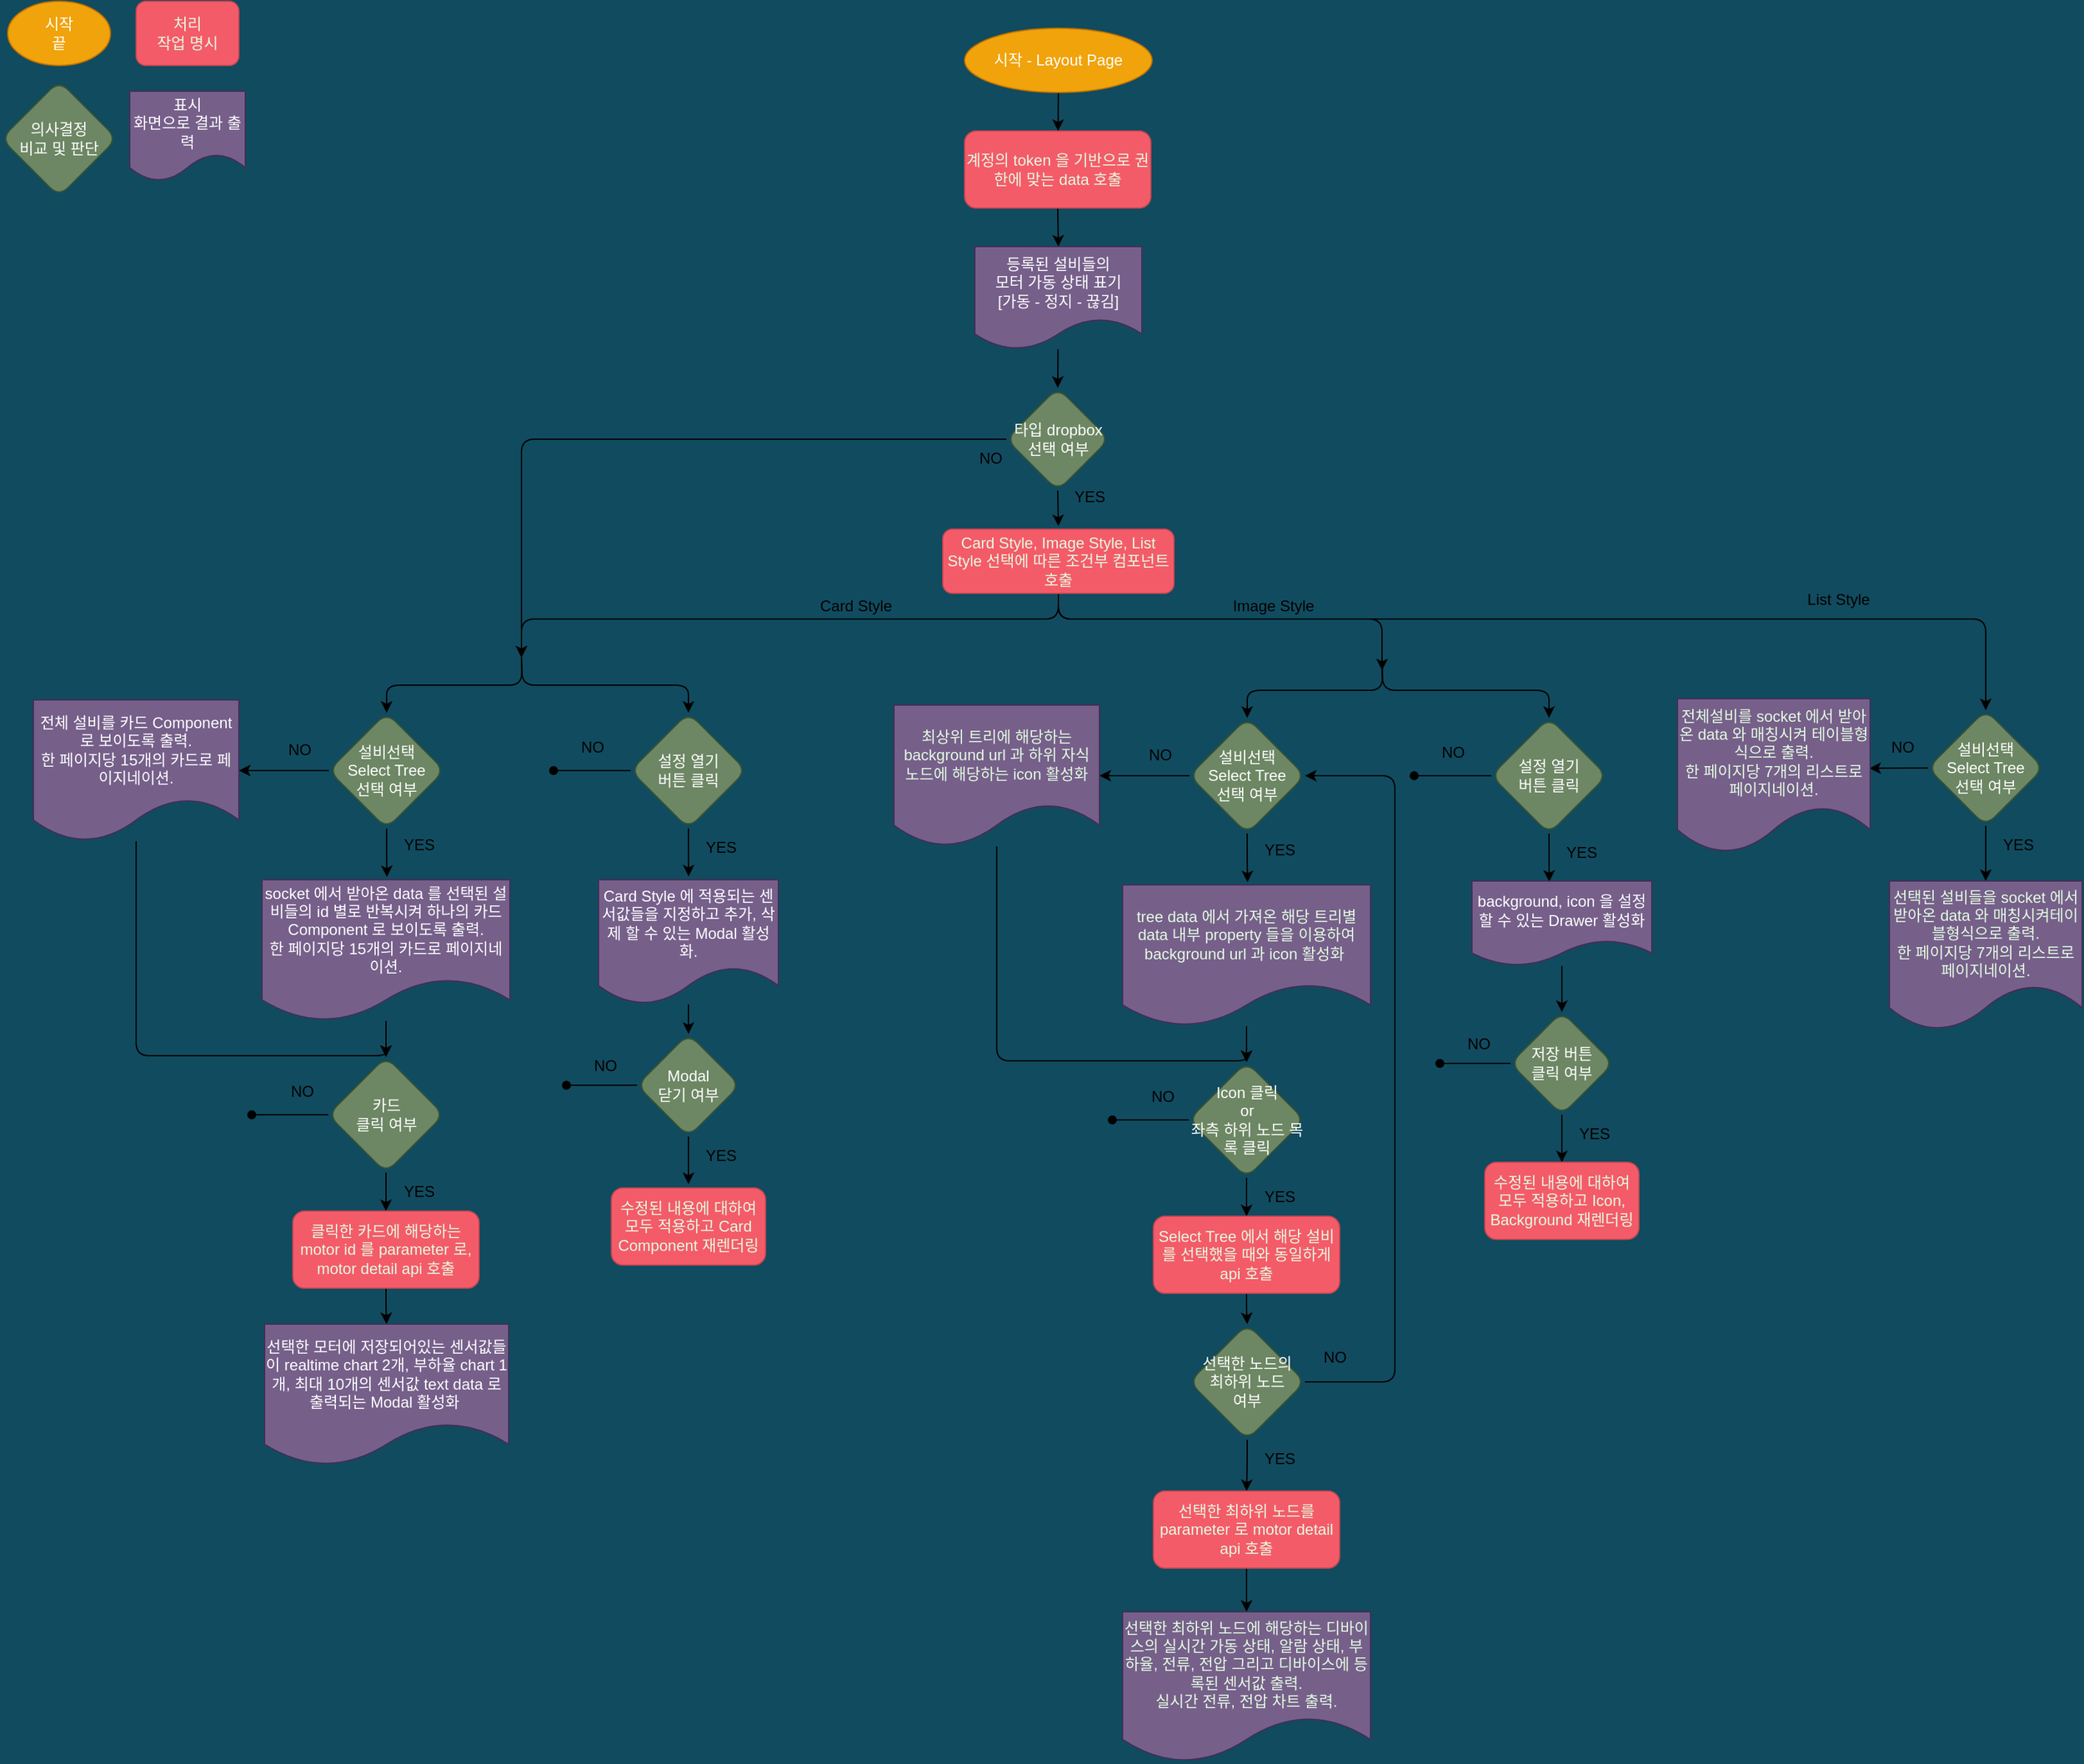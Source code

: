 <mxfile>
    <diagram id="Xwy4MLogNIPWX0uJKcdW" name="페이지-1">
        <mxGraphModel dx="2432" dy="1037" grid="1" gridSize="10" guides="1" tooltips="1" connect="1" arrows="1" fold="1" page="1" pageScale="1" pageWidth="827" pageHeight="1169" background="#114B5F" math="0" shadow="0">
            <root>
                <mxCell id="0"/>
                <mxCell id="1" parent="0"/>
                <mxCell id="2" value="&lt;font style=&quot;font-size: 12px;&quot;&gt;의사결정&lt;br&gt;비교 및 판단&lt;/font&gt;" style="rhombus;whiteSpace=wrap;html=1;fillColor=#6d8764;strokeColor=#3A5431;fontColor=#ffffff;rounded=1;glass=0;strokeWidth=1;shadow=0;" parent="1" vertex="1">
                    <mxGeometry x="5" y="71" width="90" height="90" as="geometry"/>
                </mxCell>
                <mxCell id="129" style="edgeStyle=none;html=1;exitX=0.5;exitY=1;exitDx=0;exitDy=0;entryX=0.5;entryY=0;entryDx=0;entryDy=0;" parent="1" source="9" target="127" edge="1">
                    <mxGeometry relative="1" as="geometry"/>
                </mxCell>
                <mxCell id="9" value="계정의 token 을 기반으로 권한에 맞는 data 호출" style="whiteSpace=wrap;html=1;fillColor=#F45B69;strokeColor=#C34651;fontColor=#E4FDE1;rounded=1;glass=0;strokeWidth=1;shadow=0;" parent="1" vertex="1">
                    <mxGeometry x="755" y="110" width="145" height="60" as="geometry"/>
                </mxCell>
                <mxCell id="22" style="edgeStyle=none;html=1;exitX=0.5;exitY=1;exitDx=0;exitDy=0;" parent="1" source="23" target="9" edge="1">
                    <mxGeometry relative="1" as="geometry"/>
                </mxCell>
                <mxCell id="23" value="&lt;font color=&quot;#ffffff&quot;&gt;시작 - Layout Page&lt;/font&gt;" style="ellipse;whiteSpace=wrap;html=1;fillStyle=auto;fillColor=#f0a30a;fontColor=#000000;strokeColor=#BD7000;" parent="1" vertex="1">
                    <mxGeometry x="755" y="30" width="146" height="50" as="geometry"/>
                </mxCell>
                <mxCell id="36" value="표시&lt;br&gt;화면으로 결과 출력" style="shape=document;whiteSpace=wrap;html=1;boundedLbl=1;fillColor=#76608a;strokeColor=#432D57;fontColor=#ffffff;rounded=1;glass=0;strokeWidth=1;shadow=0;" parent="1" vertex="1">
                    <mxGeometry x="105" y="79" width="90" height="70" as="geometry"/>
                </mxCell>
                <mxCell id="37" value="처리&lt;br&gt;작업 명시" style="whiteSpace=wrap;html=1;fillColor=#F45B69;strokeColor=#C34651;fontColor=#E4FDE1;rounded=1;glass=0;strokeWidth=1;shadow=0;" parent="1" vertex="1">
                    <mxGeometry x="110" y="9" width="80" height="50" as="geometry"/>
                </mxCell>
                <mxCell id="38" value="&lt;font color=&quot;#ffffff&quot;&gt;시작&lt;br&gt;끝&lt;/font&gt;" style="ellipse;whiteSpace=wrap;html=1;fillStyle=auto;fillColor=#f0a30a;fontColor=#000000;strokeColor=#BD7000;" parent="1" vertex="1">
                    <mxGeometry x="10" y="9" width="80" height="50" as="geometry"/>
                </mxCell>
                <mxCell id="132" style="edgeStyle=none;html=1;exitX=0.5;exitY=1;exitDx=0;exitDy=0;entryX=0.5;entryY=-0.047;entryDx=0;entryDy=0;entryPerimeter=0;" parent="1" source="111" target="122" edge="1">
                    <mxGeometry relative="1" as="geometry"/>
                </mxCell>
                <mxCell id="133" style="edgeStyle=orthogonalEdgeStyle;html=1;exitX=0;exitY=0.5;exitDx=0;exitDy=0;" parent="1" source="111" edge="1">
                    <mxGeometry relative="1" as="geometry">
                        <mxPoint x="410" y="520" as="targetPoint"/>
                        <Array as="points">
                            <mxPoint x="410" y="350"/>
                        </Array>
                    </mxGeometry>
                </mxCell>
                <mxCell id="111" value="타입 dropbox&lt;br&gt;선택 여부" style="rhombus;whiteSpace=wrap;html=1;fillColor=#6d8764;strokeColor=#3A5431;fontColor=#ffffff;rounded=1;glass=0;strokeWidth=1;shadow=0;" parent="1" vertex="1">
                    <mxGeometry x="787.5" y="310" width="80" height="80" as="geometry"/>
                </mxCell>
                <mxCell id="116" value="NO" style="text;html=1;align=center;verticalAlign=middle;resizable=0;points=[];autosize=1;strokeColor=none;fillColor=none;" parent="1" vertex="1">
                    <mxGeometry x="755" y="350" width="40" height="30" as="geometry"/>
                </mxCell>
                <mxCell id="117" value="YES" style="text;html=1;align=center;verticalAlign=middle;resizable=0;points=[];autosize=1;strokeColor=none;fillColor=none;" parent="1" vertex="1">
                    <mxGeometry x="827" y="380" width="50" height="30" as="geometry"/>
                </mxCell>
                <mxCell id="124" style="edgeStyle=orthogonalEdgeStyle;html=1;exitX=0.5;exitY=1;exitDx=0;exitDy=0;" parent="1" source="122" edge="1">
                    <mxGeometry relative="1" as="geometry">
                        <mxPoint x="410" y="520" as="targetPoint"/>
                        <Array as="points">
                            <mxPoint x="828" y="490"/>
                            <mxPoint x="410" y="490"/>
                        </Array>
                    </mxGeometry>
                </mxCell>
                <mxCell id="126" style="edgeStyle=orthogonalEdgeStyle;html=1;exitX=0.5;exitY=1;exitDx=0;exitDy=0;entryX=0.5;entryY=0;entryDx=0;entryDy=0;" parent="1" source="122" target="233" edge="1">
                    <mxGeometry relative="1" as="geometry">
                        <Array as="points">
                            <mxPoint x="828" y="490"/>
                            <mxPoint x="1550" y="490"/>
                        </Array>
                        <mxPoint x="1550" y="563" as="targetPoint"/>
                    </mxGeometry>
                </mxCell>
                <mxCell id="217" style="edgeStyle=orthogonalEdgeStyle;html=1;exitX=0.5;exitY=1;exitDx=0;exitDy=0;" parent="1" source="122" edge="1">
                    <mxGeometry relative="1" as="geometry">
                        <mxPoint x="1080" y="530" as="targetPoint"/>
                        <Array as="points">
                            <mxPoint x="828" y="490"/>
                            <mxPoint x="1080" y="490"/>
                        </Array>
                    </mxGeometry>
                </mxCell>
                <mxCell id="122" value="Card Style, Image Style, List Style 선택에 따른 조건부 컴포넌트 호출" style="whiteSpace=wrap;html=1;fillColor=#F45B69;strokeColor=#C34651;fontColor=#E4FDE1;rounded=1;glass=0;strokeWidth=1;shadow=0;" parent="1" vertex="1">
                    <mxGeometry x="738" y="420" width="180" height="50" as="geometry"/>
                </mxCell>
                <mxCell id="131" style="edgeStyle=none;html=1;entryX=0.5;entryY=0;entryDx=0;entryDy=0;" parent="1" source="127" target="111" edge="1">
                    <mxGeometry relative="1" as="geometry"/>
                </mxCell>
                <mxCell id="127" value="등록된 설비들의&lt;br&gt;모터 가동 상태 표기&lt;br&gt;[가동 - 정지 - 끊김]" style="shape=document;whiteSpace=wrap;html=1;boundedLbl=1;fillColor=#76608a;strokeColor=#432D57;fontColor=#ffffff;rounded=1;glass=0;strokeWidth=1;shadow=0;" parent="1" vertex="1">
                    <mxGeometry x="763" y="200" width="130" height="80" as="geometry"/>
                </mxCell>
                <mxCell id="145" style="edgeStyle=none;html=1;exitX=0;exitY=0.5;exitDx=0;exitDy=0;entryX=1;entryY=0.5;entryDx=0;entryDy=0;" parent="1" source="128" target="144" edge="1">
                    <mxGeometry relative="1" as="geometry"/>
                </mxCell>
                <mxCell id="177" style="edgeStyle=orthogonalEdgeStyle;html=1;exitX=0.5;exitY=0;exitDx=0;exitDy=0;endArrow=none;endFill=0;elbow=vertical;startArrow=classic;startFill=1;" parent="1" source="128" edge="1">
                    <mxGeometry relative="1" as="geometry">
                        <mxPoint x="410" y="519" as="targetPoint"/>
                    </mxGeometry>
                </mxCell>
                <mxCell id="179" style="edgeStyle=orthogonalEdgeStyle;html=1;exitX=0.5;exitY=1;exitDx=0;exitDy=0;entryX=0.504;entryY=-0.019;entryDx=0;entryDy=0;entryPerimeter=0;startArrow=none;startFill=0;endArrow=classic;endFill=1;elbow=vertical;" parent="1" source="128" target="140" edge="1">
                    <mxGeometry relative="1" as="geometry"/>
                </mxCell>
                <mxCell id="128" value="설비선택&lt;br&gt;Select Tree&lt;br&gt;선택 여부" style="rhombus;whiteSpace=wrap;html=1;fillColor=#6d8764;strokeColor=#3A5431;fontColor=#ffffff;rounded=1;glass=0;strokeWidth=1;shadow=0;" parent="1" vertex="1">
                    <mxGeometry x="260" y="563" width="90" height="90" as="geometry"/>
                </mxCell>
                <mxCell id="137" value="NO" style="text;html=1;align=center;verticalAlign=middle;resizable=0;points=[];autosize=1;strokeColor=none;fillColor=none;" parent="1" vertex="1">
                    <mxGeometry x="217" y="577" width="40" height="30" as="geometry"/>
                </mxCell>
                <mxCell id="138" value="YES" style="text;html=1;align=center;verticalAlign=middle;resizable=0;points=[];autosize=1;strokeColor=none;fillColor=none;" parent="1" vertex="1">
                    <mxGeometry x="305" y="651" width="50" height="30" as="geometry"/>
                </mxCell>
                <mxCell id="147" style="edgeStyle=none;html=1;entryX=0.5;entryY=0;entryDx=0;entryDy=0;" parent="1" source="140" target="146" edge="1">
                    <mxGeometry relative="1" as="geometry"/>
                </mxCell>
                <mxCell id="140" value="socket 에서 받아온 data 를 선택된 설비들의 id 별로 반복시켜 하나의 카드 Component 로 보이도록 출력.&lt;br&gt;한 페이지당 15개의 카드로 페이지네이션." style="shape=document;whiteSpace=wrap;html=1;boundedLbl=1;fillColor=#76608a;strokeColor=#432D57;fontColor=#ffffff;rounded=1;glass=0;strokeWidth=1;shadow=0;" parent="1" vertex="1">
                    <mxGeometry x="208" y="693" width="193" height="110" as="geometry"/>
                </mxCell>
                <mxCell id="141" value="Card Style" style="text;html=1;align=center;verticalAlign=middle;resizable=0;points=[];autosize=1;strokeColor=none;fillColor=none;" parent="1" vertex="1">
                    <mxGeometry x="630" y="465" width="80" height="30" as="geometry"/>
                </mxCell>
                <mxCell id="142" value="Image Style" style="text;html=1;align=center;verticalAlign=middle;resizable=0;points=[];autosize=1;strokeColor=none;fillColor=none;" parent="1" vertex="1">
                    <mxGeometry x="950" y="465" width="90" height="30" as="geometry"/>
                </mxCell>
                <mxCell id="143" value="List Style" style="text;html=1;align=center;verticalAlign=middle;resizable=0;points=[];autosize=1;strokeColor=none;fillColor=none;" parent="1" vertex="1">
                    <mxGeometry x="1400" y="460" width="70" height="30" as="geometry"/>
                </mxCell>
                <mxCell id="149" style="edgeStyle=orthogonalEdgeStyle;html=1;entryX=0.5;entryY=0;entryDx=0;entryDy=0;" parent="1" source="144" target="146" edge="1">
                    <mxGeometry relative="1" as="geometry">
                        <Array as="points">
                            <mxPoint x="110" y="830"/>
                            <mxPoint x="304" y="830"/>
                        </Array>
                    </mxGeometry>
                </mxCell>
                <mxCell id="144" value="전체 설비를 카드 Component 로 보이도록 출력.&lt;br&gt;한 페이지당 15개의 카드로 페이지네이션." style="shape=document;whiteSpace=wrap;html=1;boundedLbl=1;fillColor=#76608a;strokeColor=#432D57;fontColor=#ffffff;rounded=1;glass=0;strokeWidth=1;shadow=0;" parent="1" vertex="1">
                    <mxGeometry x="30" y="553" width="160" height="110" as="geometry"/>
                </mxCell>
                <mxCell id="150" style="edgeStyle=orthogonalEdgeStyle;html=1;endArrow=oval;endFill=1;" parent="1" source="146" edge="1">
                    <mxGeometry relative="1" as="geometry">
                        <mxPoint x="200" y="876" as="targetPoint"/>
                    </mxGeometry>
                </mxCell>
                <mxCell id="182" style="edgeStyle=orthogonalEdgeStyle;html=1;exitX=0.5;exitY=1;exitDx=0;exitDy=0;entryX=0.5;entryY=0;entryDx=0;entryDy=0;startArrow=none;startFill=0;endArrow=classic;endFill=1;elbow=vertical;" parent="1" source="146" target="154" edge="1">
                    <mxGeometry relative="1" as="geometry"/>
                </mxCell>
                <mxCell id="146" value="카드&lt;br&gt;클릭 여부" style="rhombus;whiteSpace=wrap;html=1;fillColor=#6d8764;strokeColor=#3A5431;fontColor=#ffffff;rounded=1;glass=0;strokeWidth=1;shadow=0;" parent="1" vertex="1">
                    <mxGeometry x="259.5" y="831" width="90" height="90" as="geometry"/>
                </mxCell>
                <mxCell id="151" value="NO" style="text;html=1;align=center;verticalAlign=middle;resizable=0;points=[];autosize=1;strokeColor=none;fillColor=none;" parent="1" vertex="1">
                    <mxGeometry x="219" y="843" width="40" height="30" as="geometry"/>
                </mxCell>
                <mxCell id="153" value="YES" style="text;html=1;align=center;verticalAlign=middle;resizable=0;points=[];autosize=1;strokeColor=none;fillColor=none;" parent="1" vertex="1">
                    <mxGeometry x="305" y="921" width="50" height="30" as="geometry"/>
                </mxCell>
                <mxCell id="157" value="" style="edgeStyle=orthogonalEdgeStyle;html=1;endArrow=classic;endFill=1;" parent="1" source="154" target="156" edge="1">
                    <mxGeometry relative="1" as="geometry"/>
                </mxCell>
                <mxCell id="154" value="클릭한 카드에 해당하는 motor id 를 parameter 로, motor detail api 호출" style="whiteSpace=wrap;html=1;fillColor=#F45B69;strokeColor=#C34651;fontColor=#E4FDE1;rounded=1;glass=0;strokeWidth=1;shadow=0;" parent="1" vertex="1">
                    <mxGeometry x="232" y="951" width="145" height="60" as="geometry"/>
                </mxCell>
                <mxCell id="156" value="선택한 모터에 저장되어있는 센서값들이 realtime chart 2개, 부하율 chart 1개, 최대 10개의 센서값 text data 로 출력되는 Modal 활성화&amp;nbsp;" style="shape=document;whiteSpace=wrap;html=1;boundedLbl=1;fillColor=#76608a;strokeColor=#432D57;fontColor=#ffffff;rounded=1;glass=0;strokeWidth=1;shadow=0;" parent="1" vertex="1">
                    <mxGeometry x="210" y="1039" width="190" height="110" as="geometry"/>
                </mxCell>
                <mxCell id="162" style="edgeStyle=orthogonalEdgeStyle;html=1;exitX=0;exitY=0.5;exitDx=0;exitDy=0;endArrow=oval;endFill=1;" parent="1" source="158" edge="1">
                    <mxGeometry relative="1" as="geometry">
                        <mxPoint x="435" y="608" as="targetPoint"/>
                        <Array as="points">
                            <mxPoint x="465" y="608"/>
                            <mxPoint x="465" y="608"/>
                        </Array>
                    </mxGeometry>
                </mxCell>
                <mxCell id="164" style="edgeStyle=orthogonalEdgeStyle;html=1;exitX=0.5;exitY=1;exitDx=0;exitDy=0;endArrow=classic;endFill=1;entryX=0.501;entryY=-0.027;entryDx=0;entryDy=0;entryPerimeter=0;" parent="1" source="158" target="163" edge="1">
                    <mxGeometry relative="1" as="geometry">
                        <mxPoint x="540" y="690" as="targetPoint"/>
                        <Array as="points"/>
                    </mxGeometry>
                </mxCell>
                <mxCell id="176" style="edgeStyle=orthogonalEdgeStyle;html=1;exitX=0.5;exitY=0;exitDx=0;exitDy=0;endArrow=none;endFill=0;elbow=vertical;startArrow=classic;startFill=1;" parent="1" source="158" edge="1">
                    <mxGeometry relative="1" as="geometry">
                        <mxPoint x="410" y="519" as="targetPoint"/>
                    </mxGeometry>
                </mxCell>
                <mxCell id="158" value="설정 열기&lt;br&gt;버튼 클릭" style="rhombus;whiteSpace=wrap;html=1;fillColor=#6d8764;strokeColor=#3A5431;fontColor=#ffffff;rounded=1;glass=0;strokeWidth=1;shadow=0;" parent="1" vertex="1">
                    <mxGeometry x="495" y="563" width="90" height="90" as="geometry"/>
                </mxCell>
                <mxCell id="160" value="NO" style="text;html=1;align=center;verticalAlign=middle;resizable=0;points=[];autosize=1;strokeColor=none;fillColor=none;" parent="1" vertex="1">
                    <mxGeometry x="444.5" y="575" width="40" height="30" as="geometry"/>
                </mxCell>
                <mxCell id="181" style="edgeStyle=orthogonalEdgeStyle;html=1;entryX=0.5;entryY=0;entryDx=0;entryDy=0;startArrow=none;startFill=0;endArrow=classic;endFill=1;elbow=vertical;" parent="1" source="163" target="166" edge="1">
                    <mxGeometry relative="1" as="geometry"/>
                </mxCell>
                <mxCell id="163" value="Card Style 에 적용되는 센서값들을 지정하고 추가, 삭제 할 수 있는 Modal 활성화." style="shape=document;whiteSpace=wrap;html=1;boundedLbl=1;fillColor=#76608a;strokeColor=#432D57;fontColor=#ffffff;rounded=1;glass=0;strokeWidth=1;shadow=0;" parent="1" vertex="1">
                    <mxGeometry x="470" y="693" width="140" height="97" as="geometry"/>
                </mxCell>
                <mxCell id="165" value="YES" style="text;html=1;align=center;verticalAlign=middle;resizable=0;points=[];autosize=1;strokeColor=none;fillColor=none;" parent="1" vertex="1">
                    <mxGeometry x="540" y="653" width="50" height="30" as="geometry"/>
                </mxCell>
                <mxCell id="168" style="edgeStyle=orthogonalEdgeStyle;html=1;exitX=0;exitY=0.5;exitDx=0;exitDy=0;endArrow=oval;endFill=1;" parent="1" source="166" edge="1">
                    <mxGeometry relative="1" as="geometry">
                        <mxPoint x="445" y="853" as="targetPoint"/>
                    </mxGeometry>
                </mxCell>
                <mxCell id="171" value="" style="edgeStyle=orthogonalEdgeStyle;html=1;endArrow=classic;endFill=1;" parent="1" source="166" edge="1">
                    <mxGeometry relative="1" as="geometry">
                        <mxPoint x="540" y="930" as="targetPoint"/>
                    </mxGeometry>
                </mxCell>
                <mxCell id="166" value="Modal&lt;br&gt;닫기 여부" style="rhombus;whiteSpace=wrap;html=1;fillColor=#6d8764;strokeColor=#3A5431;fontColor=#ffffff;rounded=1;glass=0;strokeWidth=1;shadow=0;" parent="1" vertex="1">
                    <mxGeometry x="500" y="813" width="80" height="80" as="geometry"/>
                </mxCell>
                <mxCell id="169" value="NO" style="text;html=1;align=center;verticalAlign=middle;resizable=0;points=[];autosize=1;strokeColor=none;fillColor=none;" parent="1" vertex="1">
                    <mxGeometry x="455" y="823" width="40" height="30" as="geometry"/>
                </mxCell>
                <mxCell id="170" value="수정된 내용에 대하여 모두 적용하고 Card Component 재렌더링" style="whiteSpace=wrap;html=1;fillColor=#F45B69;strokeColor=#C34651;fontColor=#E4FDE1;rounded=1;glass=0;strokeWidth=1;shadow=0;" parent="1" vertex="1">
                    <mxGeometry x="480" y="933" width="120" height="60" as="geometry"/>
                </mxCell>
                <mxCell id="172" value="YES" style="text;html=1;align=center;verticalAlign=middle;resizable=0;points=[];autosize=1;strokeColor=none;fillColor=none;" parent="1" vertex="1">
                    <mxGeometry x="540" y="893" width="50" height="30" as="geometry"/>
                </mxCell>
                <mxCell id="183" style="edgeStyle=none;html=1;exitX=0;exitY=0.5;exitDx=0;exitDy=0;entryX=1;entryY=0.5;entryDx=0;entryDy=0;" parent="1" source="186" target="192" edge="1">
                    <mxGeometry relative="1" as="geometry"/>
                </mxCell>
                <mxCell id="184" style="edgeStyle=orthogonalEdgeStyle;html=1;exitX=0.5;exitY=0;exitDx=0;exitDy=0;endArrow=none;endFill=0;elbow=vertical;startArrow=classic;startFill=1;" parent="1" source="186" edge="1">
                    <mxGeometry relative="1" as="geometry">
                        <mxPoint x="1080" y="523" as="targetPoint"/>
                    </mxGeometry>
                </mxCell>
                <mxCell id="185" style="edgeStyle=orthogonalEdgeStyle;html=1;exitX=0.5;exitY=1;exitDx=0;exitDy=0;entryX=0.504;entryY=-0.019;entryDx=0;entryDy=0;entryPerimeter=0;startArrow=none;startFill=0;endArrow=classic;endFill=1;elbow=vertical;" parent="1" source="186" target="190" edge="1">
                    <mxGeometry relative="1" as="geometry"/>
                </mxCell>
                <mxCell id="186" value="설비선택&lt;br&gt;Select Tree&lt;br&gt;선택 여부" style="rhombus;whiteSpace=wrap;html=1;fillColor=#6d8764;strokeColor=#3A5431;fontColor=#ffffff;rounded=1;glass=0;strokeWidth=1;shadow=0;" parent="1" vertex="1">
                    <mxGeometry x="930" y="567" width="90" height="90" as="geometry"/>
                </mxCell>
                <mxCell id="187" value="NO" style="text;html=1;align=center;verticalAlign=middle;resizable=0;points=[];autosize=1;strokeColor=none;fillColor=none;" parent="1" vertex="1">
                    <mxGeometry x="887" y="581" width="40" height="30" as="geometry"/>
                </mxCell>
                <mxCell id="188" value="YES" style="text;html=1;align=center;verticalAlign=middle;resizable=0;points=[];autosize=1;strokeColor=none;fillColor=none;" parent="1" vertex="1">
                    <mxGeometry x="975" y="655" width="50" height="30" as="geometry"/>
                </mxCell>
                <mxCell id="189" style="edgeStyle=none;html=1;entryX=0.5;entryY=0;entryDx=0;entryDy=0;" parent="1" source="190" target="195" edge="1">
                    <mxGeometry relative="1" as="geometry"/>
                </mxCell>
                <mxCell id="190" value="&lt;span style=&quot;color: rgb(228, 253, 225);&quot;&gt;tree data 에서 가져온 해당 트리별 data 내부 property 들을 이용하여 background url 과 icon 활성화&amp;nbsp;&lt;/span&gt;" style="shape=document;whiteSpace=wrap;html=1;boundedLbl=1;fillColor=#76608a;strokeColor=#432D57;fontColor=#ffffff;rounded=1;glass=0;strokeWidth=1;shadow=0;" parent="1" vertex="1">
                    <mxGeometry x="878" y="697" width="193" height="110" as="geometry"/>
                </mxCell>
                <mxCell id="191" style="edgeStyle=orthogonalEdgeStyle;html=1;entryX=0.5;entryY=0;entryDx=0;entryDy=0;" parent="1" source="192" target="195" edge="1">
                    <mxGeometry relative="1" as="geometry">
                        <Array as="points">
                            <mxPoint x="780" y="834"/>
                            <mxPoint x="974" y="834"/>
                        </Array>
                    </mxGeometry>
                </mxCell>
                <mxCell id="192" value="&lt;font color=&quot;#e4fde1&quot;&gt;최상위 트리에 해당하는 background url 과 하위 자식 노드에 해당하는 icon 활성화&lt;/font&gt;" style="shape=document;whiteSpace=wrap;html=1;boundedLbl=1;fillColor=#76608a;strokeColor=#432D57;fontColor=#ffffff;rounded=1;glass=0;strokeWidth=1;shadow=0;" parent="1" vertex="1">
                    <mxGeometry x="700" y="557" width="160" height="110" as="geometry"/>
                </mxCell>
                <mxCell id="193" style="edgeStyle=orthogonalEdgeStyle;html=1;endArrow=oval;endFill=1;" parent="1" source="195" edge="1">
                    <mxGeometry relative="1" as="geometry">
                        <mxPoint x="870" y="880" as="targetPoint"/>
                    </mxGeometry>
                </mxCell>
                <mxCell id="194" style="edgeStyle=orthogonalEdgeStyle;html=1;exitX=0.5;exitY=1;exitDx=0;exitDy=0;entryX=0.5;entryY=0;entryDx=0;entryDy=0;startArrow=none;startFill=0;endArrow=classic;endFill=1;elbow=vertical;" parent="1" source="195" target="199" edge="1">
                    <mxGeometry relative="1" as="geometry"/>
                </mxCell>
                <mxCell id="195" value="Icon 클릭&lt;br&gt;or&lt;br&gt;좌측 하위 노드 목록 클릭" style="rhombus;whiteSpace=wrap;html=1;fillColor=#6d8764;strokeColor=#3A5431;fontColor=#ffffff;rounded=1;glass=0;strokeWidth=1;shadow=0;" parent="1" vertex="1">
                    <mxGeometry x="929.5" y="835" width="90" height="90" as="geometry"/>
                </mxCell>
                <mxCell id="196" value="NO" style="text;html=1;align=center;verticalAlign=middle;resizable=0;points=[];autosize=1;strokeColor=none;fillColor=none;" parent="1" vertex="1">
                    <mxGeometry x="889" y="847" width="40" height="30" as="geometry"/>
                </mxCell>
                <mxCell id="197" value="YES" style="text;html=1;align=center;verticalAlign=middle;resizable=0;points=[];autosize=1;strokeColor=none;fillColor=none;" parent="1" vertex="1">
                    <mxGeometry x="975" y="925" width="50" height="30" as="geometry"/>
                </mxCell>
                <mxCell id="223" style="edgeStyle=orthogonalEdgeStyle;html=1;exitX=0.5;exitY=1;exitDx=0;exitDy=0;entryX=0.5;entryY=0;entryDx=0;entryDy=0;" edge="1" parent="1" source="199" target="219">
                    <mxGeometry relative="1" as="geometry"/>
                </mxCell>
                <mxCell id="199" value="Select Tree 에서 해당 설비를 선택했을 때와 동일하게 api 호출" style="whiteSpace=wrap;html=1;fillColor=#F45B69;strokeColor=#C34651;fontColor=#E4FDE1;rounded=1;glass=0;strokeWidth=1;shadow=0;" parent="1" vertex="1">
                    <mxGeometry x="902" y="955" width="145" height="60" as="geometry"/>
                </mxCell>
                <mxCell id="201" style="edgeStyle=orthogonalEdgeStyle;html=1;exitX=0;exitY=0.5;exitDx=0;exitDy=0;endArrow=oval;endFill=1;" parent="1" source="204" edge="1">
                    <mxGeometry relative="1" as="geometry">
                        <mxPoint x="1105" y="612" as="targetPoint"/>
                        <Array as="points">
                            <mxPoint x="1135" y="612"/>
                            <mxPoint x="1135" y="612"/>
                        </Array>
                    </mxGeometry>
                </mxCell>
                <mxCell id="202" style="edgeStyle=orthogonalEdgeStyle;html=1;exitX=0.5;exitY=1;exitDx=0;exitDy=0;endArrow=classic;endFill=1;entryX=0.501;entryY=-0.027;entryDx=0;entryDy=0;entryPerimeter=0;" parent="1" source="204" edge="1">
                    <mxGeometry relative="1" as="geometry">
                        <mxPoint x="1210.14" y="694.597" as="targetPoint"/>
                        <Array as="points"/>
                    </mxGeometry>
                </mxCell>
                <mxCell id="203" style="edgeStyle=orthogonalEdgeStyle;html=1;exitX=0.5;exitY=0;exitDx=0;exitDy=0;endArrow=none;endFill=0;elbow=vertical;startArrow=classic;startFill=1;" parent="1" source="204" edge="1">
                    <mxGeometry relative="1" as="geometry">
                        <mxPoint x="1080" y="523" as="targetPoint"/>
                    </mxGeometry>
                </mxCell>
                <mxCell id="204" value="설정 열기&lt;br&gt;버튼 클릭" style="rhombus;whiteSpace=wrap;html=1;fillColor=#6d8764;strokeColor=#3A5431;fontColor=#ffffff;rounded=1;glass=0;strokeWidth=1;shadow=0;" parent="1" vertex="1">
                    <mxGeometry x="1165" y="567" width="90" height="90" as="geometry"/>
                </mxCell>
                <mxCell id="205" value="NO" style="text;html=1;align=center;verticalAlign=middle;resizable=0;points=[];autosize=1;strokeColor=none;fillColor=none;" parent="1" vertex="1">
                    <mxGeometry x="1114.5" y="579" width="40" height="30" as="geometry"/>
                </mxCell>
                <mxCell id="230" style="edgeStyle=orthogonalEdgeStyle;html=1;entryX=0.5;entryY=0;entryDx=0;entryDy=0;fontSize=12;" edge="1" parent="1" source="207" target="211">
                    <mxGeometry relative="1" as="geometry"/>
                </mxCell>
                <mxCell id="207" value="background, icon 을 설정할 수 있는 Drawer 활성화" style="shape=document;whiteSpace=wrap;html=1;boundedLbl=1;fillColor=#76608a;strokeColor=#432D57;fontColor=#ffffff;rounded=1;glass=0;strokeWidth=1;shadow=0;" parent="1" vertex="1">
                    <mxGeometry x="1150" y="694" width="140" height="66" as="geometry"/>
                </mxCell>
                <mxCell id="208" value="YES" style="text;html=1;align=center;verticalAlign=middle;resizable=0;points=[];autosize=1;strokeColor=none;fillColor=none;" parent="1" vertex="1">
                    <mxGeometry x="1210" y="657" width="50" height="30" as="geometry"/>
                </mxCell>
                <mxCell id="209" style="edgeStyle=orthogonalEdgeStyle;html=1;exitX=0;exitY=0.5;exitDx=0;exitDy=0;endArrow=oval;endFill=1;" parent="1" source="211" edge="1">
                    <mxGeometry relative="1" as="geometry">
                        <mxPoint x="1125" y="836" as="targetPoint"/>
                    </mxGeometry>
                </mxCell>
                <mxCell id="210" value="" style="edgeStyle=orthogonalEdgeStyle;html=1;endArrow=classic;endFill=1;entryX=0.5;entryY=0;entryDx=0;entryDy=0;" parent="1" source="211" edge="1" target="232">
                    <mxGeometry relative="1" as="geometry">
                        <mxPoint x="1220" y="915" as="targetPoint"/>
                    </mxGeometry>
                </mxCell>
                <mxCell id="211" value="저장 버튼&lt;br&gt;클릭 여부" style="rhombus;whiteSpace=wrap;html=1;fillColor=#6d8764;strokeColor=#3A5431;fontColor=#ffffff;rounded=1;glass=0;strokeWidth=1;shadow=0;" parent="1" vertex="1">
                    <mxGeometry x="1180" y="796" width="80" height="80" as="geometry"/>
                </mxCell>
                <mxCell id="212" value="NO" style="text;html=1;align=center;verticalAlign=middle;resizable=0;points=[];autosize=1;strokeColor=none;fillColor=none;" parent="1" vertex="1">
                    <mxGeometry x="1135" y="806" width="40" height="30" as="geometry"/>
                </mxCell>
                <mxCell id="214" value="YES" style="text;html=1;align=center;verticalAlign=middle;resizable=0;points=[];autosize=1;strokeColor=none;fillColor=none;" parent="1" vertex="1">
                    <mxGeometry x="1220" y="876" width="50" height="30" as="geometry"/>
                </mxCell>
                <mxCell id="221" style="edgeStyle=orthogonalEdgeStyle;html=1;exitX=1;exitY=0.5;exitDx=0;exitDy=0;entryX=1;entryY=0.5;entryDx=0;entryDy=0;" edge="1" parent="1" source="219" target="186">
                    <mxGeometry relative="1" as="geometry">
                        <Array as="points">
                            <mxPoint x="1090" y="1084"/>
                            <mxPoint x="1090" y="612"/>
                        </Array>
                    </mxGeometry>
                </mxCell>
                <mxCell id="226" style="edgeStyle=orthogonalEdgeStyle;html=1;exitX=0.5;exitY=1;exitDx=0;exitDy=0;entryX=0.5;entryY=0;entryDx=0;entryDy=0;" edge="1" parent="1" source="219" target="224">
                    <mxGeometry relative="1" as="geometry"/>
                </mxCell>
                <mxCell id="219" value="선택한 노드의&lt;br&gt;최하위 노드&lt;br&gt;여부" style="rhombus;whiteSpace=wrap;html=1;fillColor=#6d8764;strokeColor=#3A5431;fontColor=#ffffff;rounded=1;glass=0;strokeWidth=1;shadow=0;" vertex="1" parent="1">
                    <mxGeometry x="930" y="1039" width="90" height="90" as="geometry"/>
                </mxCell>
                <mxCell id="222" value="NO" style="text;html=1;align=center;verticalAlign=middle;resizable=0;points=[];autosize=1;strokeColor=none;fillColor=none;" vertex="1" parent="1">
                    <mxGeometry x="1022.5" y="1050" width="40" height="30" as="geometry"/>
                </mxCell>
                <mxCell id="229" style="edgeStyle=orthogonalEdgeStyle;html=1;exitX=0.5;exitY=1;exitDx=0;exitDy=0;entryX=0.5;entryY=0;entryDx=0;entryDy=0;" edge="1" parent="1" source="224" target="228">
                    <mxGeometry relative="1" as="geometry"/>
                </mxCell>
                <mxCell id="224" value="선택한 최하위 노드를 parameter 로 motor detail api 호출" style="whiteSpace=wrap;html=1;fillColor=#F45B69;strokeColor=#C34651;fontColor=#E4FDE1;rounded=1;glass=0;strokeWidth=1;shadow=0;" vertex="1" parent="1">
                    <mxGeometry x="902" y="1169" width="145" height="60" as="geometry"/>
                </mxCell>
                <mxCell id="227" value="YES" style="text;html=1;align=center;verticalAlign=middle;resizable=0;points=[];autosize=1;strokeColor=none;fillColor=none;" vertex="1" parent="1">
                    <mxGeometry x="975" y="1129" width="50" height="30" as="geometry"/>
                </mxCell>
                <mxCell id="228" value="&lt;font color=&quot;#e4fde1&quot;&gt;선택한 최하위 노드에 해당하는 디바이스의 실시간 가동 상태, 알람 상태, 부하율, 전류, 전압 그리고 디바이스에 등록된 센서값 출력.&lt;br&gt;실시간 전류, 전압 차트 출력.&lt;br&gt;&lt;/font&gt;" style="shape=document;whiteSpace=wrap;html=1;boundedLbl=1;fillColor=#76608a;strokeColor=#432D57;fontColor=#ffffff;rounded=1;glass=0;strokeWidth=1;shadow=0;" vertex="1" parent="1">
                    <mxGeometry x="878" y="1263" width="193" height="117" as="geometry"/>
                </mxCell>
                <mxCell id="232" value="수정된 내용에 대하여 모두 적용하고 Icon, Background 재렌더링" style="whiteSpace=wrap;html=1;fillColor=#F45B69;strokeColor=#C34651;fontColor=#E4FDE1;rounded=1;glass=0;strokeWidth=1;shadow=0;" vertex="1" parent="1">
                    <mxGeometry x="1160" y="913" width="120" height="60" as="geometry"/>
                </mxCell>
                <mxCell id="236" style="edgeStyle=orthogonalEdgeStyle;html=1;exitX=0;exitY=0.5;exitDx=0;exitDy=0;entryX=0.996;entryY=0.452;entryDx=0;entryDy=0;entryPerimeter=0;fontSize=12;" edge="1" parent="1" source="233" target="234">
                    <mxGeometry relative="1" as="geometry"/>
                </mxCell>
                <mxCell id="240" style="edgeStyle=orthogonalEdgeStyle;html=1;exitX=0.5;exitY=1;exitDx=0;exitDy=0;entryX=0.5;entryY=0;entryDx=0;entryDy=0;fontSize=12;" edge="1" parent="1" source="233" target="239">
                    <mxGeometry relative="1" as="geometry"/>
                </mxCell>
                <mxCell id="233" value="설비선택&lt;br&gt;Select Tree&lt;br&gt;선택 여부" style="rhombus;whiteSpace=wrap;html=1;fillColor=#6d8764;strokeColor=#3A5431;fontColor=#ffffff;rounded=1;glass=0;strokeWidth=1;shadow=0;" vertex="1" parent="1">
                    <mxGeometry x="1505" y="561" width="90" height="90" as="geometry"/>
                </mxCell>
                <mxCell id="234" value="&lt;span style=&quot;color: rgb(228, 253, 225);&quot;&gt;전체설비를 socket 에서 받아온 data 와 매칭시켜 테이블형식으로 출력.&lt;br&gt;한 페이지당 7개의 리스트로 페이지네이션.&lt;br&gt;&lt;/span&gt;" style="shape=document;whiteSpace=wrap;html=1;boundedLbl=1;fillColor=#76608a;strokeColor=#432D57;fontColor=#ffffff;rounded=1;glass=0;strokeWidth=1;shadow=0;" vertex="1" parent="1">
                    <mxGeometry x="1310" y="552" width="150" height="120" as="geometry"/>
                </mxCell>
                <mxCell id="237" value="NO" style="text;html=1;align=center;verticalAlign=middle;resizable=0;points=[];autosize=1;strokeColor=none;fillColor=none;" vertex="1" parent="1">
                    <mxGeometry x="1465" y="575" width="40" height="30" as="geometry"/>
                </mxCell>
                <mxCell id="239" value="&lt;span style=&quot;color: rgb(228, 253, 225);&quot;&gt;선택된 설비들을 socket 에서 받아온 data 와 매칭시켜테이블형식으로 출력.&lt;br&gt;한 페이지당 7개의 리스트로 페이지네이션.&lt;br&gt;&lt;/span&gt;" style="shape=document;whiteSpace=wrap;html=1;boundedLbl=1;fillColor=#76608a;strokeColor=#432D57;fontColor=#ffffff;rounded=1;glass=0;strokeWidth=1;shadow=0;" vertex="1" parent="1">
                    <mxGeometry x="1475" y="694" width="150" height="116" as="geometry"/>
                </mxCell>
                <mxCell id="241" value="YES" style="text;html=1;align=center;verticalAlign=middle;resizable=0;points=[];autosize=1;strokeColor=none;fillColor=none;" vertex="1" parent="1">
                    <mxGeometry x="1550" y="651" width="50" height="30" as="geometry"/>
                </mxCell>
            </root>
        </mxGraphModel>
    </diagram>
</mxfile>